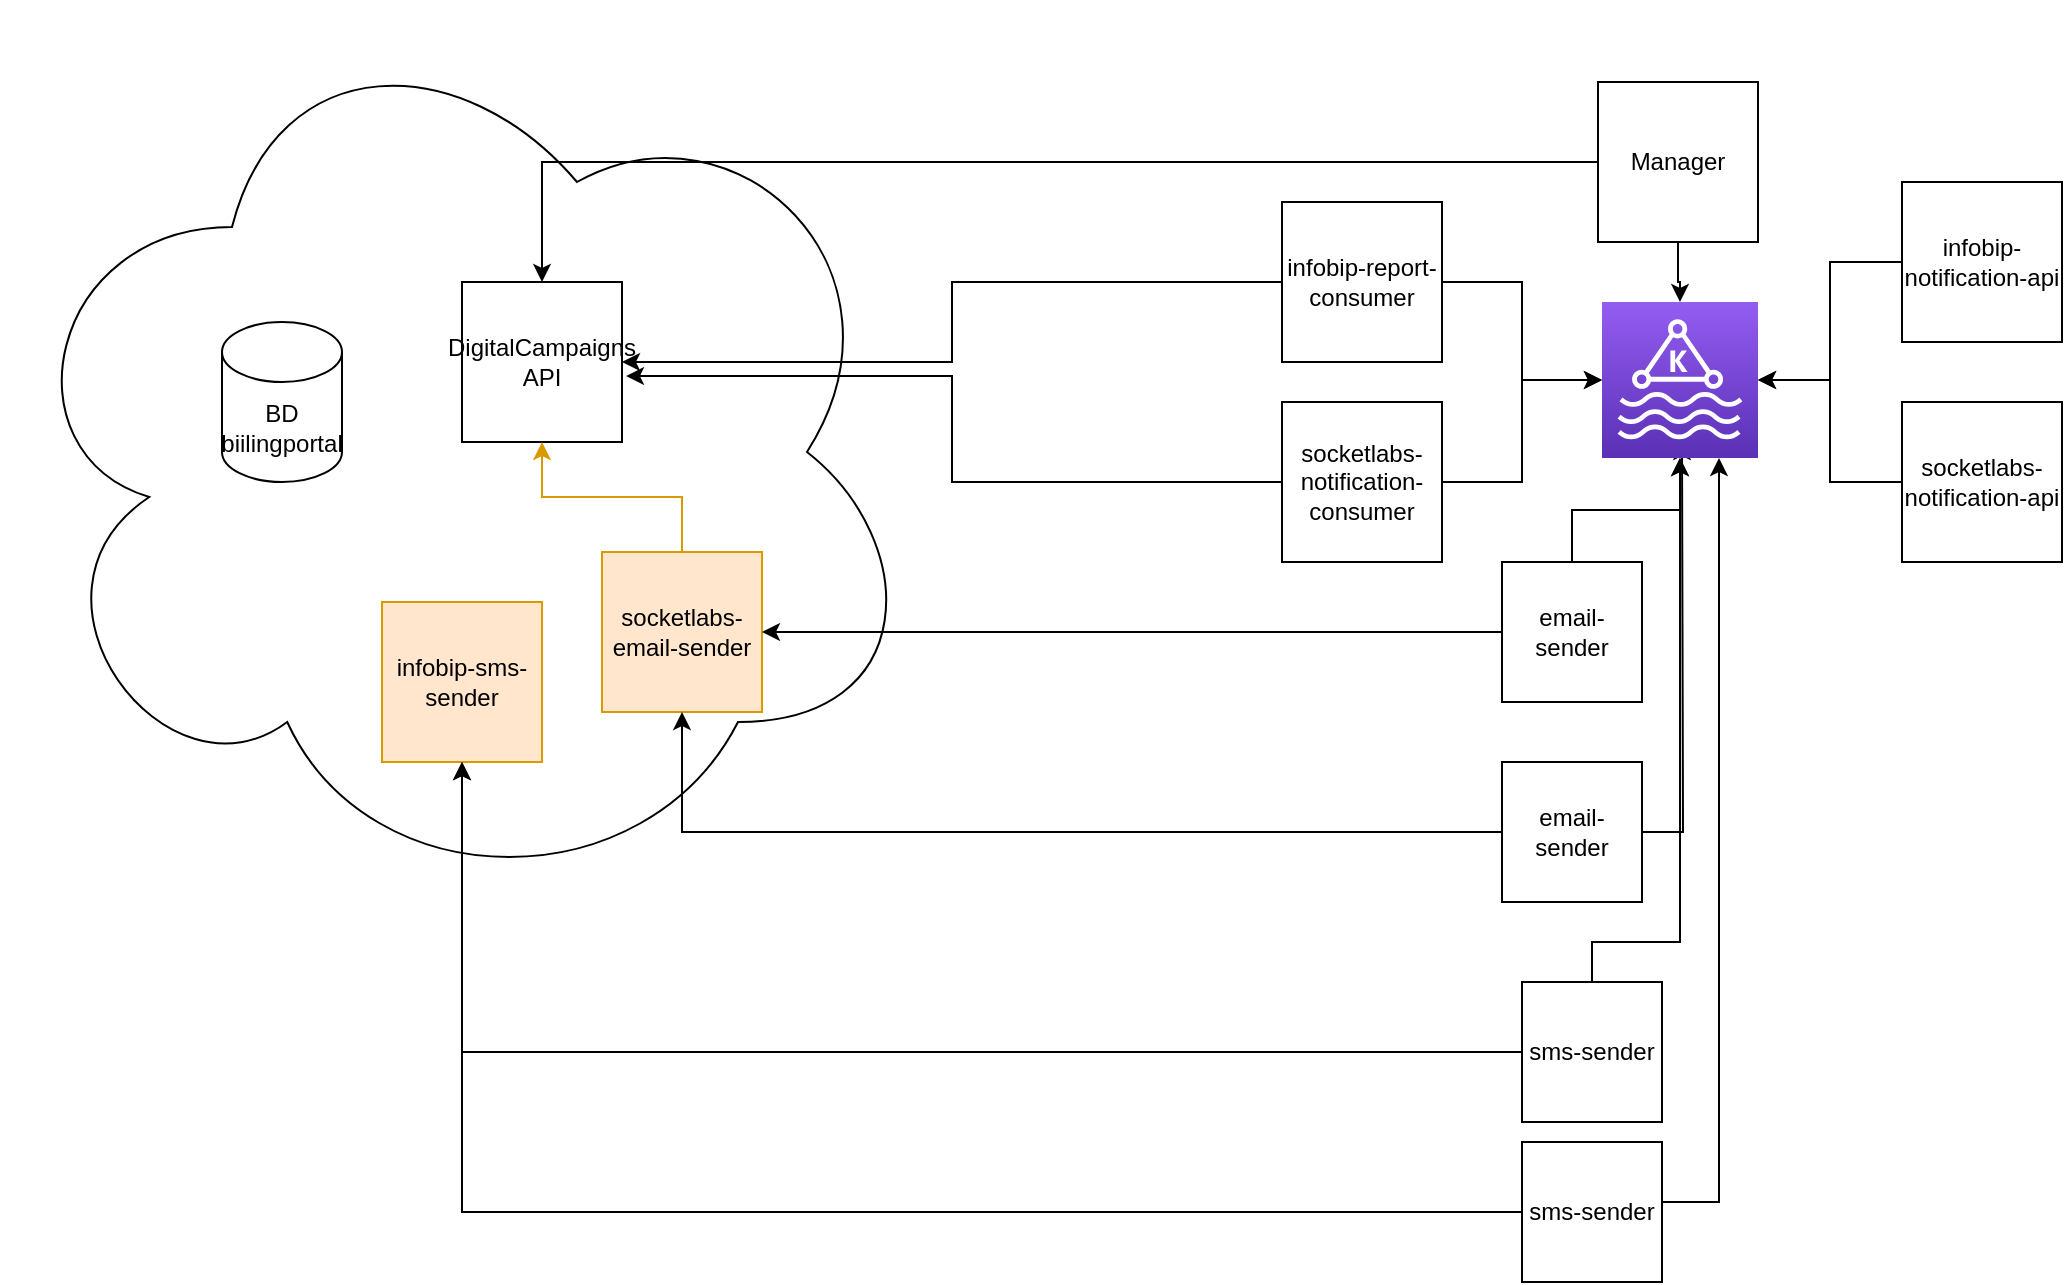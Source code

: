 <mxfile version="14.7.2" type="github">
  <diagram id="bhFd1MsYlGw5EBodZL_S" name="Page-1">
    <mxGraphModel dx="1350" dy="4106" grid="1" gridSize="10" guides="1" tooltips="1" connect="1" arrows="1" fold="1" page="1" pageScale="1" pageWidth="2339" pageHeight="3300" math="0" shadow="0">
      <root>
        <mxCell id="0" />
        <mxCell id="1" parent="0" />
        <mxCell id="Qs6Rd6eEG6VDtpSaX0WT-7" value="" style="ellipse;shape=cloud;whiteSpace=wrap;html=1;" vertex="1" parent="1">
          <mxGeometry x="20" y="-20" width="460" height="450" as="geometry" />
        </mxCell>
        <mxCell id="Qs6Rd6eEG6VDtpSaX0WT-1" value="DigitalCampaigns API" style="whiteSpace=wrap;html=1;aspect=fixed;" vertex="1" parent="1">
          <mxGeometry x="250" y="120" width="80" height="80" as="geometry" />
        </mxCell>
        <mxCell id="Qs6Rd6eEG6VDtpSaX0WT-15" style="edgeStyle=orthogonalEdgeStyle;rounded=0;orthogonalLoop=1;jettySize=auto;html=1;" edge="1" parent="1" source="Qs6Rd6eEG6VDtpSaX0WT-2" target="Qs6Rd6eEG6VDtpSaX0WT-1">
          <mxGeometry relative="1" as="geometry" />
        </mxCell>
        <mxCell id="Qs6Rd6eEG6VDtpSaX0WT-19" value="" style="edgeStyle=orthogonalEdgeStyle;rounded=0;orthogonalLoop=1;jettySize=auto;html=1;" edge="1" parent="1" source="Qs6Rd6eEG6VDtpSaX0WT-2" target="Qs6Rd6eEG6VDtpSaX0WT-18">
          <mxGeometry relative="1" as="geometry" />
        </mxCell>
        <mxCell id="Qs6Rd6eEG6VDtpSaX0WT-2" value="Manager&lt;br&gt;" style="whiteSpace=wrap;html=1;aspect=fixed;" vertex="1" parent="1">
          <mxGeometry x="818" y="20" width="80" height="80" as="geometry" />
        </mxCell>
        <mxCell id="Qs6Rd6eEG6VDtpSaX0WT-24" style="edgeStyle=orthogonalEdgeStyle;rounded=0;orthogonalLoop=1;jettySize=auto;html=1;" edge="1" parent="1" source="Qs6Rd6eEG6VDtpSaX0WT-3" target="Qs6Rd6eEG6VDtpSaX0WT-18">
          <mxGeometry relative="1" as="geometry" />
        </mxCell>
        <mxCell id="Qs6Rd6eEG6VDtpSaX0WT-36" style="edgeStyle=orthogonalEdgeStyle;rounded=0;orthogonalLoop=1;jettySize=auto;html=1;" edge="1" parent="1" source="Qs6Rd6eEG6VDtpSaX0WT-3" target="Qs6Rd6eEG6VDtpSaX0WT-1">
          <mxGeometry relative="1" as="geometry" />
        </mxCell>
        <mxCell id="Qs6Rd6eEG6VDtpSaX0WT-3" value="infobip-report-consumer" style="whiteSpace=wrap;html=1;aspect=fixed;" vertex="1" parent="1">
          <mxGeometry x="660" y="80" width="80" height="80" as="geometry" />
        </mxCell>
        <mxCell id="Qs6Rd6eEG6VDtpSaX0WT-16" style="edgeStyle=orthogonalEdgeStyle;rounded=0;orthogonalLoop=1;jettySize=auto;html=1;entryX=1.025;entryY=0.588;entryDx=0;entryDy=0;entryPerimeter=0;" edge="1" parent="1" source="Qs6Rd6eEG6VDtpSaX0WT-4" target="Qs6Rd6eEG6VDtpSaX0WT-1">
          <mxGeometry relative="1" as="geometry" />
        </mxCell>
        <mxCell id="Qs6Rd6eEG6VDtpSaX0WT-25" style="edgeStyle=orthogonalEdgeStyle;rounded=0;orthogonalLoop=1;jettySize=auto;html=1;" edge="1" parent="1" source="Qs6Rd6eEG6VDtpSaX0WT-4" target="Qs6Rd6eEG6VDtpSaX0WT-18">
          <mxGeometry relative="1" as="geometry" />
        </mxCell>
        <mxCell id="Qs6Rd6eEG6VDtpSaX0WT-4" value="socketlabs-notification-consumer" style="whiteSpace=wrap;html=1;aspect=fixed;" vertex="1" parent="1">
          <mxGeometry x="660" y="180" width="80" height="80" as="geometry" />
        </mxCell>
        <mxCell id="Qs6Rd6eEG6VDtpSaX0WT-5" value="BD biilingportal" style="shape=cylinder3;whiteSpace=wrap;html=1;boundedLbl=1;backgroundOutline=1;size=15;" vertex="1" parent="1">
          <mxGeometry x="130" y="140" width="60" height="80" as="geometry" />
        </mxCell>
        <mxCell id="Qs6Rd6eEG6VDtpSaX0WT-8" value="infobip-sms-sender" style="whiteSpace=wrap;html=1;aspect=fixed;fillColor=#ffe6cc;strokeColor=#d79b00;" vertex="1" parent="1">
          <mxGeometry x="210" y="280" width="80" height="80" as="geometry" />
        </mxCell>
        <mxCell id="Qs6Rd6eEG6VDtpSaX0WT-17" style="edgeStyle=orthogonalEdgeStyle;rounded=0;orthogonalLoop=1;jettySize=auto;html=1;fillColor=#ffe6cc;strokeColor=#d79b00;" edge="1" parent="1" source="Qs6Rd6eEG6VDtpSaX0WT-9" target="Qs6Rd6eEG6VDtpSaX0WT-1">
          <mxGeometry relative="1" as="geometry" />
        </mxCell>
        <mxCell id="Qs6Rd6eEG6VDtpSaX0WT-9" value="socketlabs-email-sender" style="whiteSpace=wrap;html=1;aspect=fixed;fillColor=#ffe6cc;strokeColor=#d79b00;" vertex="1" parent="1">
          <mxGeometry x="320" y="255" width="80" height="80" as="geometry" />
        </mxCell>
        <mxCell id="Qs6Rd6eEG6VDtpSaX0WT-12" style="edgeStyle=orthogonalEdgeStyle;rounded=0;orthogonalLoop=1;jettySize=auto;html=1;" edge="1" parent="1" source="Qs6Rd6eEG6VDtpSaX0WT-10" target="Qs6Rd6eEG6VDtpSaX0WT-9">
          <mxGeometry relative="1" as="geometry" />
        </mxCell>
        <mxCell id="Qs6Rd6eEG6VDtpSaX0WT-21" style="edgeStyle=orthogonalEdgeStyle;rounded=0;orthogonalLoop=1;jettySize=auto;html=1;entryX=0.5;entryY=1;entryDx=0;entryDy=0;entryPerimeter=0;" edge="1" parent="1" source="Qs6Rd6eEG6VDtpSaX0WT-10" target="Qs6Rd6eEG6VDtpSaX0WT-18">
          <mxGeometry relative="1" as="geometry" />
        </mxCell>
        <mxCell id="Qs6Rd6eEG6VDtpSaX0WT-10" value="email-sender" style="whiteSpace=wrap;html=1;aspect=fixed;" vertex="1" parent="1">
          <mxGeometry x="770" y="260" width="70" height="70" as="geometry" />
        </mxCell>
        <mxCell id="Qs6Rd6eEG6VDtpSaX0WT-13" style="edgeStyle=orthogonalEdgeStyle;rounded=0;orthogonalLoop=1;jettySize=auto;html=1;" edge="1" parent="1" source="Qs6Rd6eEG6VDtpSaX0WT-11" target="Qs6Rd6eEG6VDtpSaX0WT-9">
          <mxGeometry relative="1" as="geometry" />
        </mxCell>
        <mxCell id="Qs6Rd6eEG6VDtpSaX0WT-22" style="edgeStyle=orthogonalEdgeStyle;rounded=0;orthogonalLoop=1;jettySize=auto;html=1;" edge="1" parent="1" source="Qs6Rd6eEG6VDtpSaX0WT-11">
          <mxGeometry relative="1" as="geometry">
            <mxPoint x="860" y="200" as="targetPoint" />
          </mxGeometry>
        </mxCell>
        <mxCell id="Qs6Rd6eEG6VDtpSaX0WT-11" value="email-sender" style="whiteSpace=wrap;html=1;aspect=fixed;" vertex="1" parent="1">
          <mxGeometry x="770" y="360" width="70" height="70" as="geometry" />
        </mxCell>
        <mxCell id="Qs6Rd6eEG6VDtpSaX0WT-18" value="" style="points=[[0,0,0],[0.25,0,0],[0.5,0,0],[0.75,0,0],[1,0,0],[0,1,0],[0.25,1,0],[0.5,1,0],[0.75,1,0],[1,1,0],[0,0.25,0],[0,0.5,0],[0,0.75,0],[1,0.25,0],[1,0.5,0],[1,0.75,0]];outlineConnect=0;fontColor=#232F3E;gradientColor=#945DF2;gradientDirection=north;fillColor=#5A30B5;strokeColor=#ffffff;dashed=0;verticalLabelPosition=bottom;verticalAlign=top;align=center;html=1;fontSize=12;fontStyle=0;aspect=fixed;shape=mxgraph.aws4.resourceIcon;resIcon=mxgraph.aws4.managed_streaming_for_kafka;" vertex="1" parent="1">
          <mxGeometry x="820" y="130" width="78" height="78" as="geometry" />
        </mxCell>
        <mxCell id="Qs6Rd6eEG6VDtpSaX0WT-27" style="edgeStyle=orthogonalEdgeStyle;rounded=0;orthogonalLoop=1;jettySize=auto;html=1;entryX=0.5;entryY=1;entryDx=0;entryDy=0;entryPerimeter=0;" edge="1" parent="1" source="Qs6Rd6eEG6VDtpSaX0WT-23" target="Qs6Rd6eEG6VDtpSaX0WT-18">
          <mxGeometry relative="1" as="geometry">
            <Array as="points">
              <mxPoint x="815" y="450" />
              <mxPoint x="859" y="450" />
            </Array>
          </mxGeometry>
        </mxCell>
        <mxCell id="Qs6Rd6eEG6VDtpSaX0WT-29" style="edgeStyle=orthogonalEdgeStyle;rounded=0;orthogonalLoop=1;jettySize=auto;html=1;" edge="1" parent="1" source="Qs6Rd6eEG6VDtpSaX0WT-23" target="Qs6Rd6eEG6VDtpSaX0WT-8">
          <mxGeometry relative="1" as="geometry" />
        </mxCell>
        <mxCell id="Qs6Rd6eEG6VDtpSaX0WT-23" value="sms-sender" style="whiteSpace=wrap;html=1;aspect=fixed;" vertex="1" parent="1">
          <mxGeometry x="780" y="470" width="70" height="70" as="geometry" />
        </mxCell>
        <mxCell id="Qs6Rd6eEG6VDtpSaX0WT-28" style="edgeStyle=orthogonalEdgeStyle;rounded=0;orthogonalLoop=1;jettySize=auto;html=1;entryX=0.75;entryY=1;entryDx=0;entryDy=0;entryPerimeter=0;" edge="1" parent="1" source="Qs6Rd6eEG6VDtpSaX0WT-26" target="Qs6Rd6eEG6VDtpSaX0WT-18">
          <mxGeometry relative="1" as="geometry">
            <Array as="points">
              <mxPoint x="879" y="580" />
            </Array>
          </mxGeometry>
        </mxCell>
        <mxCell id="Qs6Rd6eEG6VDtpSaX0WT-30" style="edgeStyle=orthogonalEdgeStyle;rounded=0;orthogonalLoop=1;jettySize=auto;html=1;" edge="1" parent="1" source="Qs6Rd6eEG6VDtpSaX0WT-26" target="Qs6Rd6eEG6VDtpSaX0WT-8">
          <mxGeometry relative="1" as="geometry" />
        </mxCell>
        <mxCell id="Qs6Rd6eEG6VDtpSaX0WT-26" value="sms-sender" style="whiteSpace=wrap;html=1;aspect=fixed;" vertex="1" parent="1">
          <mxGeometry x="780" y="550" width="70" height="70" as="geometry" />
        </mxCell>
        <mxCell id="Qs6Rd6eEG6VDtpSaX0WT-33" style="edgeStyle=orthogonalEdgeStyle;rounded=0;orthogonalLoop=1;jettySize=auto;html=1;" edge="1" parent="1" source="Qs6Rd6eEG6VDtpSaX0WT-31" target="Qs6Rd6eEG6VDtpSaX0WT-18">
          <mxGeometry relative="1" as="geometry" />
        </mxCell>
        <mxCell id="Qs6Rd6eEG6VDtpSaX0WT-31" value="infobip-notification-api" style="whiteSpace=wrap;html=1;aspect=fixed;" vertex="1" parent="1">
          <mxGeometry x="970" y="70" width="80" height="80" as="geometry" />
        </mxCell>
        <mxCell id="Qs6Rd6eEG6VDtpSaX0WT-34" style="edgeStyle=orthogonalEdgeStyle;rounded=0;orthogonalLoop=1;jettySize=auto;html=1;" edge="1" parent="1" source="Qs6Rd6eEG6VDtpSaX0WT-32" target="Qs6Rd6eEG6VDtpSaX0WT-18">
          <mxGeometry relative="1" as="geometry" />
        </mxCell>
        <mxCell id="Qs6Rd6eEG6VDtpSaX0WT-32" value="socketlabs-notification-api" style="whiteSpace=wrap;html=1;aspect=fixed;" vertex="1" parent="1">
          <mxGeometry x="970" y="180" width="80" height="80" as="geometry" />
        </mxCell>
      </root>
    </mxGraphModel>
  </diagram>
</mxfile>
